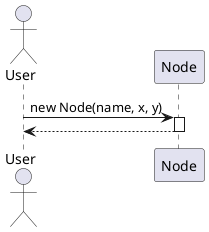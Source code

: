 @startuml
actor User
participant "Node" as N

User -> N : new Node(name, x, y)
activate N
N --> User
deactivate N
@enduml
